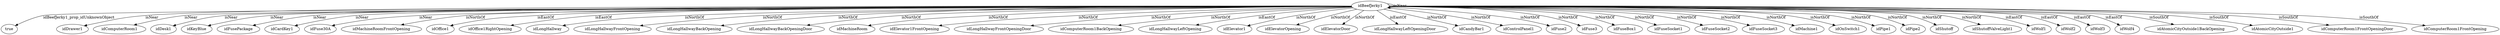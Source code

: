 digraph  {
idBeefJerky1 [node_type=entity_node];
true [node_type=property_node];
idDrawer1 [node_type=entity_node];
idComputerRoom1 [node_type=entity_node];
idDesk1 [node_type=entity_node];
idKeyBlue [node_type=entity_node];
idFusePackage [node_type=entity_node];
idCardKey1 [node_type=entity_node];
idFuse30A [node_type=entity_node];
idMachineRoomFrontOpening [node_type=entity_node];
idOffice1 [node_type=entity_node];
idOffice1RightOpening [node_type=entity_node];
idLongHallway [node_type=entity_node];
idLongHallwayFrontOpening [node_type=entity_node];
idLongHallwayBackOpening [node_type=entity_node];
idLongHallwayBackOpeningDoor [node_type=entity_node];
idMachineRoom [node_type=entity_node];
idElevator1FrontOpening [node_type=entity_node];
idLongHallwayFrontOpeningDoor [node_type=entity_node];
idComputerRoom1BackOpening [node_type=entity_node];
idLongHallwayLeftOpening [node_type=entity_node];
idElevator1 [node_type=entity_node];
idElevatorOpening [node_type=entity_node];
idElevatorDoor [node_type=entity_node];
idLongHallwayLeftOpeningDoor [node_type=entity_node];
idCandyBar1 [node_type=entity_node];
idControlPanel1 [node_type=entity_node];
idFuse2 [node_type=entity_node];
idFuse3 [node_type=entity_node];
idFuseBox1 [node_type=entity_node];
idFuseSocket1 [node_type=entity_node];
idFuseSocket2 [node_type=entity_node];
idFuseSocket3 [node_type=entity_node];
idMachine1 [node_type=entity_node];
idOnSwitch1 [node_type=entity_node];
idPipe1 [node_type=entity_node];
idPipe2 [node_type=entity_node];
idShutoff [node_type=entity_node];
idShutoffValveLight1 [node_type=entity_node];
idWolf1 [node_type=entity_node];
idWolf2 [node_type=entity_node];
idWolf3 [node_type=entity_node];
idWolf4 [node_type=entity_node];
idAtomicCityOutside1BackOpening [node_type=entity_node];
idAtomicCityOutside1 [node_type=entity_node];
idComputerRoom1FrontOpeningDoor [node_type=entity_node];
idComputerRoom1FrontOpening [node_type=entity_node];
idBeefJerky1 -> true  [edge_type=property, label=idBeefJerky1_prop_idUnknownObject];
idBeefJerky1 -> idDrawer1  [edge_type=relationship, label=isNear];
idBeefJerky1 -> idComputerRoom1  [edge_type=relationship, label=isNear];
idBeefJerky1 -> idDesk1  [edge_type=relationship, label=isNear];
idBeefJerky1 -> idKeyBlue  [edge_type=relationship, label=isNear];
idBeefJerky1 -> idBeefJerky1  [edge_type=relationship, label=isNear];
idBeefJerky1 -> idFusePackage  [edge_type=relationship, label=isNear];
idBeefJerky1 -> idCardKey1  [edge_type=relationship, label=isNear];
idBeefJerky1 -> idFuse30A  [edge_type=relationship, label=isNear];
idBeefJerky1 -> idMachineRoomFrontOpening  [edge_type=relationship, label=isNorthOf];
idBeefJerky1 -> idOffice1  [edge_type=relationship, label=isEastOf];
idBeefJerky1 -> idOffice1RightOpening  [edge_type=relationship, label=isEastOf];
idBeefJerky1 -> idLongHallway  [edge_type=relationship, label=isNorthOf];
idBeefJerky1 -> idLongHallwayFrontOpening  [edge_type=relationship, label=isNorthOf];
idBeefJerky1 -> idLongHallwayBackOpening  [edge_type=relationship, label=isNorthOf];
idBeefJerky1 -> idLongHallwayBackOpeningDoor  [edge_type=relationship, label=isNorthOf];
idBeefJerky1 -> idMachineRoom  [edge_type=relationship, label=isNorthOf];
idBeefJerky1 -> idElevator1FrontOpening  [edge_type=relationship, label=isNorthOf];
idBeefJerky1 -> idLongHallwayFrontOpeningDoor  [edge_type=relationship, label=isNorthOf];
idBeefJerky1 -> idComputerRoom1BackOpening  [edge_type=relationship, label=isNorthOf];
idBeefJerky1 -> idLongHallwayLeftOpening  [edge_type=relationship, label=isEastOf];
idBeefJerky1 -> idElevator1  [edge_type=relationship, label=isNorthOf];
idBeefJerky1 -> idElevatorOpening  [edge_type=relationship, label=isNorthOf];
idBeefJerky1 -> idElevatorDoor  [edge_type=relationship, label=isNorthOf];
idBeefJerky1 -> idLongHallwayLeftOpeningDoor  [edge_type=relationship, label=isEastOf];
idBeefJerky1 -> idCandyBar1  [edge_type=relationship, label=isNorthOf];
idBeefJerky1 -> idControlPanel1  [edge_type=relationship, label=isNorthOf];
idBeefJerky1 -> idFuse2  [edge_type=relationship, label=isNorthOf];
idBeefJerky1 -> idFuse3  [edge_type=relationship, label=isNorthOf];
idBeefJerky1 -> idFuseBox1  [edge_type=relationship, label=isNorthOf];
idBeefJerky1 -> idFuseSocket1  [edge_type=relationship, label=isNorthOf];
idBeefJerky1 -> idFuseSocket2  [edge_type=relationship, label=isNorthOf];
idBeefJerky1 -> idFuseSocket3  [edge_type=relationship, label=isNorthOf];
idBeefJerky1 -> idMachine1  [edge_type=relationship, label=isNorthOf];
idBeefJerky1 -> idOnSwitch1  [edge_type=relationship, label=isNorthOf];
idBeefJerky1 -> idPipe1  [edge_type=relationship, label=isNorthOf];
idBeefJerky1 -> idPipe2  [edge_type=relationship, label=isNorthOf];
idBeefJerky1 -> idShutoff  [edge_type=relationship, label=isNorthOf];
idBeefJerky1 -> idShutoffValveLight1  [edge_type=relationship, label=isNorthOf];
idBeefJerky1 -> idWolf1  [edge_type=relationship, label=isEastOf];
idBeefJerky1 -> idWolf2  [edge_type=relationship, label=isEastOf];
idBeefJerky1 -> idWolf3  [edge_type=relationship, label=isEastOf];
idBeefJerky1 -> idWolf4  [edge_type=relationship, label=isEastOf];
idBeefJerky1 -> idAtomicCityOutside1BackOpening  [edge_type=relationship, label=isSouthOf];
idBeefJerky1 -> idAtomicCityOutside1  [edge_type=relationship, label=isSouthOf];
idBeefJerky1 -> idComputerRoom1FrontOpeningDoor  [edge_type=relationship, label=isSouthOf];
idBeefJerky1 -> idComputerRoom1FrontOpening  [edge_type=relationship, label=isSouthOf];
}
